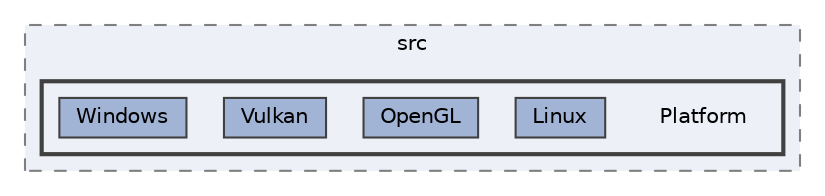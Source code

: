 digraph "C:/dev/c-cpp/C78Engine/C78Engine/src/Platform"
{
 // LATEX_PDF_SIZE
  bgcolor="transparent";
  edge [fontname=Helvetica,fontsize=10,labelfontname=Helvetica,labelfontsize=10];
  node [fontname=Helvetica,fontsize=10,shape=box,height=0.2,width=0.4];
  compound=true
  subgraph clusterdir_4806e412b0189d5858f3d46908421623 {
    graph [ bgcolor="#edf0f7", pencolor="grey50", label="src", fontname=Helvetica,fontsize=10 style="filled,dashed", URL="dir_4806e412b0189d5858f3d46908421623.html",tooltip=""]
  subgraph clusterdir_fc1a4b26d2b52fd3454db71e5bc26686 {
    graph [ bgcolor="#edf0f7", pencolor="grey25", label="", fontname=Helvetica,fontsize=10 style="filled,bold", URL="dir_fc1a4b26d2b52fd3454db71e5bc26686.html",tooltip=""]
    dir_fc1a4b26d2b52fd3454db71e5bc26686 [shape=plaintext, label="Platform"];
  dir_1af7cd47cb9c26d13465f9254fdca867 [label="Linux", fillcolor="#a2b4d6", color="grey25", style="filled", URL="dir_1af7cd47cb9c26d13465f9254fdca867.html",tooltip=""];
  dir_d317f915054d94bc0924cb1fe545d2a9 [label="OpenGL", fillcolor="#a2b4d6", color="grey25", style="filled", URL="dir_d317f915054d94bc0924cb1fe545d2a9.html",tooltip=""];
  dir_3372f1ec39ec7bb82d3c4c1676a41b7b [label="Vulkan", fillcolor="#a2b4d6", color="grey25", style="filled", URL="dir_3372f1ec39ec7bb82d3c4c1676a41b7b.html",tooltip=""];
  dir_d6c4b579023f80a5faf2e88276687c2b [label="Windows", fillcolor="#a2b4d6", color="grey25", style="filled", URL="dir_d6c4b579023f80a5faf2e88276687c2b.html",tooltip=""];
  }
  }
}
